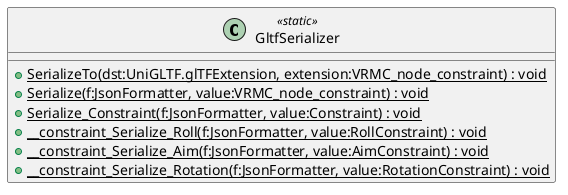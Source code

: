 @startuml
class GltfSerializer <<static>> {
    + {static} SerializeTo(dst:UniGLTF.glTFExtension, extension:VRMC_node_constraint) : void
    + {static} Serialize(f:JsonFormatter, value:VRMC_node_constraint) : void
    + {static} Serialize_Constraint(f:JsonFormatter, value:Constraint) : void
    + {static} __constraint_Serialize_Roll(f:JsonFormatter, value:RollConstraint) : void
    + {static} __constraint_Serialize_Aim(f:JsonFormatter, value:AimConstraint) : void
    + {static} __constraint_Serialize_Rotation(f:JsonFormatter, value:RotationConstraint) : void
}
@enduml
